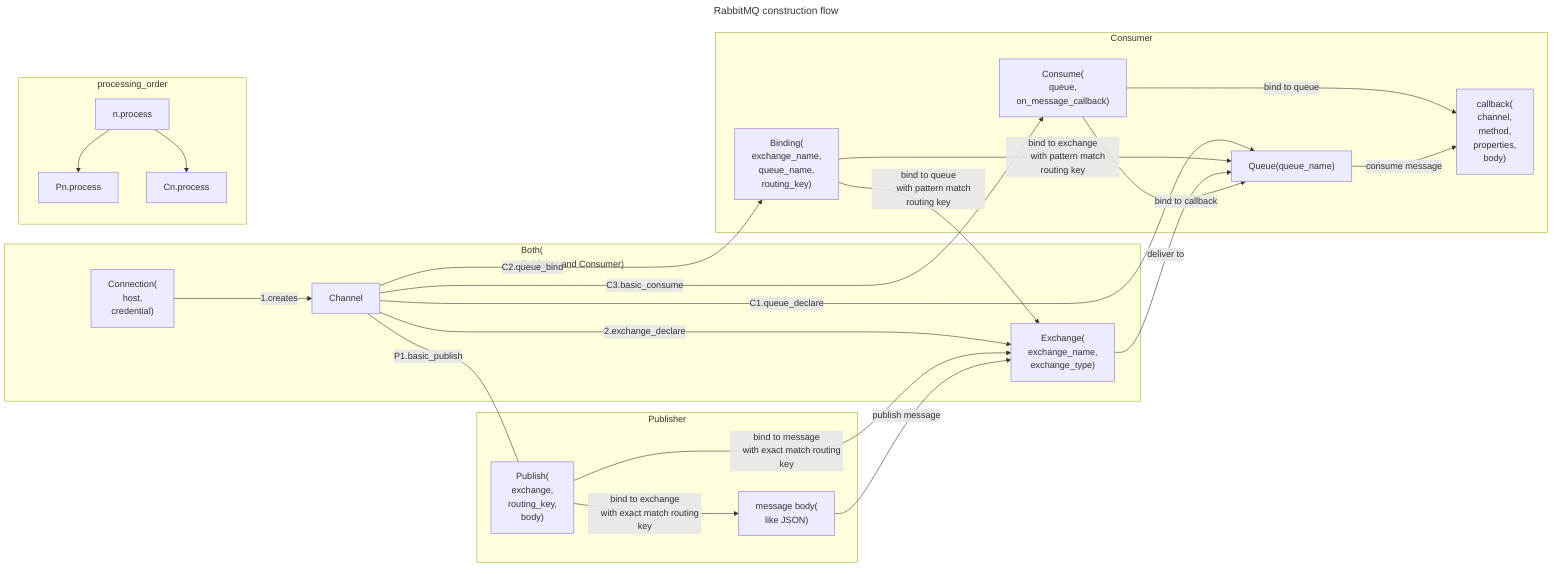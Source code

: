---
title: RabbitMQ construction flow
---
graph LR
    CONN["Connection(
    host,
    credential)"]
    CH[Channel]
    EX["Exchange(
    exchange_name,
    exchange_type)"]
    BIND["Binding(
    exchange_name,
    queue_name,
    routing_key)"]
    Q["Queue(queue_name)"]
    P["Publish(
    exchange,
    routing_key,
    body)"]
    MSG["message body(
    like JSON)"]
    C["Consume(
    queue,
    on_message_callback)"]
    CB["callback(
    channel,
    method,
    properties,
    body)"]

    subgraph "Both(
    Publisher and Consumer)"
        CONN
        CH
        EX
    end
    subgraph Publisher
        P
        MSG
    end
    subgraph Consumer
        C
        Q
        CB
        BIND
    end

    CONN --> |1.creates| CH
    CH --> |2.exchange_declare| EX
    CH --- |P1.basic_publish| P
    P --> |"bind to message
     with exact match routing key"| EX
    P --> |"bind to exchange
     with exact match routing key"| MSG
    MSG --> |"publish message"| EX
    CH --> |C1.queue_declare| Q
    CH --> |C2.queue_bind| BIND
    BIND --> |"bind to queue
     with pattern match routing key"| EX
    BIND --> |"bind to exchange
     with pattern match routing key"| Q
    EX --> |deliver to| Q
    CH --> |C3.basic_consume| C
    C --> |bind to callback| Q
    C --> |bind to queue|CB
    Q --> |consume message| CB

    subgraph processing_order
        ROOT["n.process"] --> PP["Pn.process"]
        ROOT --> CP["Cn.process"]
    end